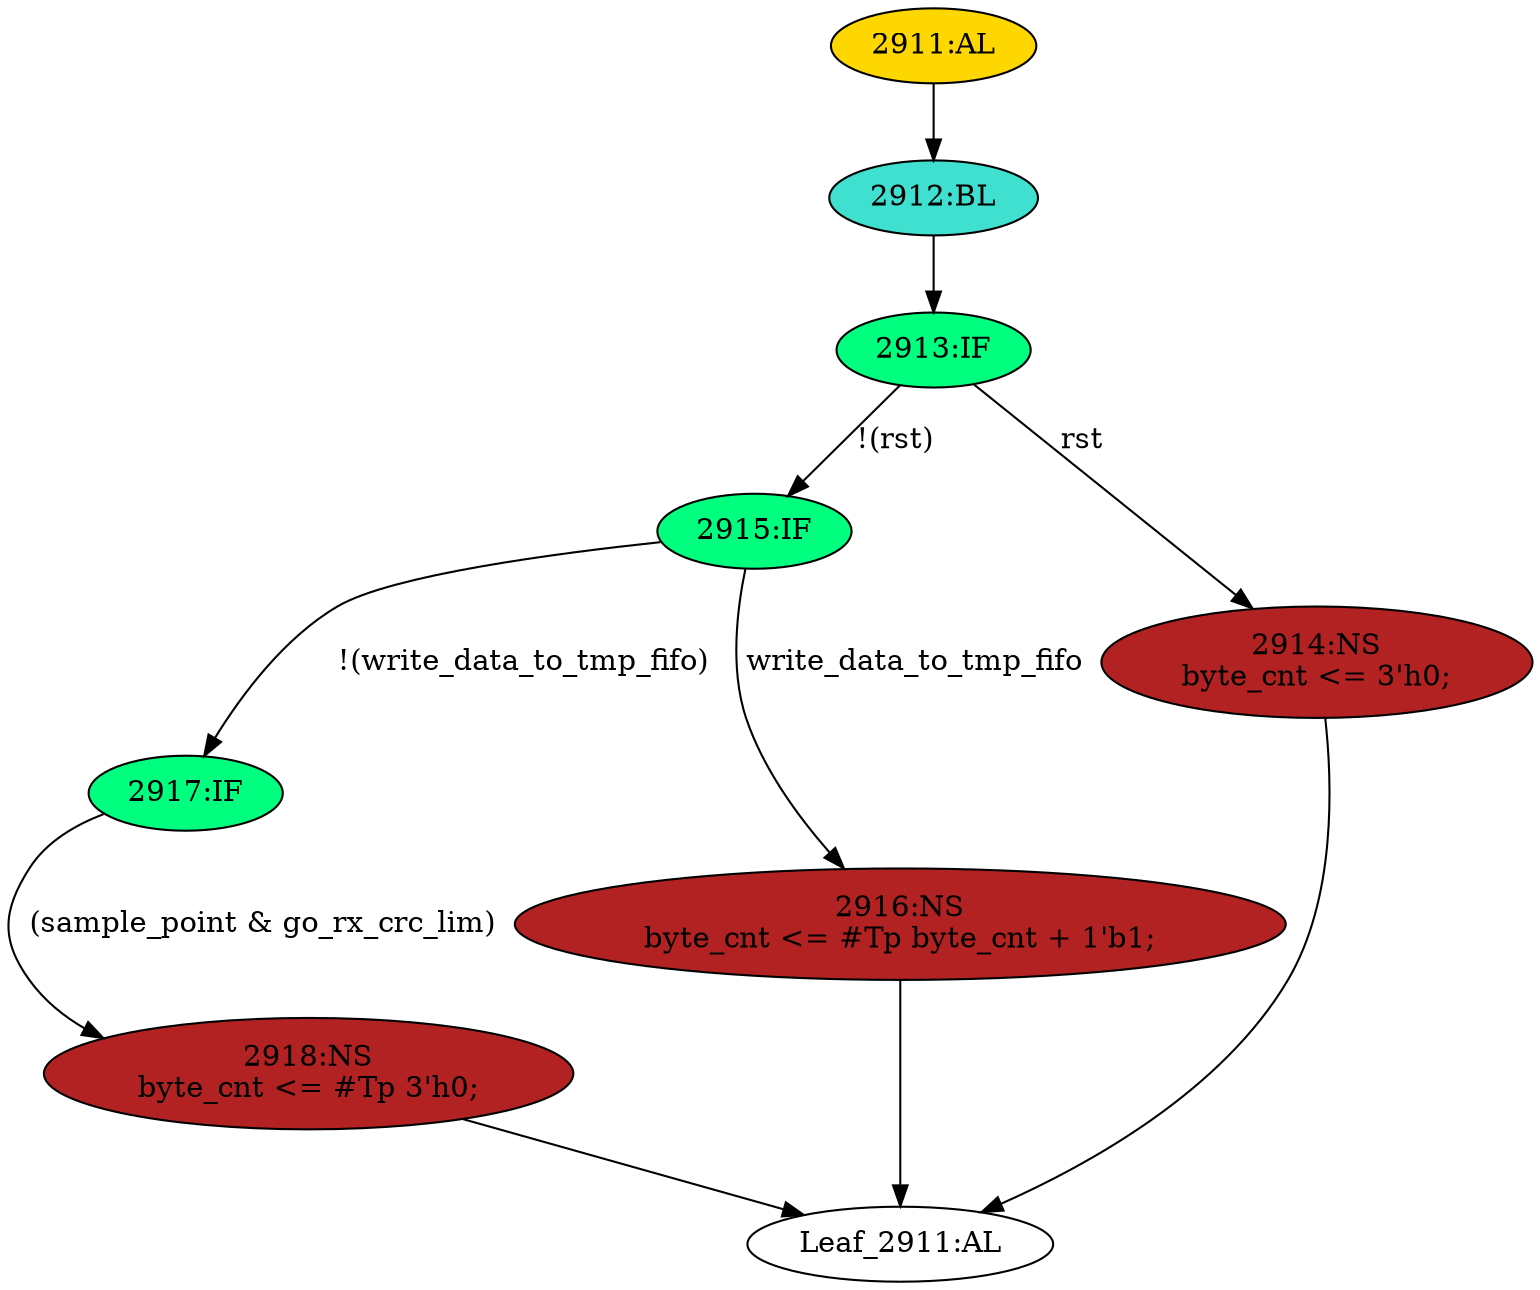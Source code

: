 strict digraph "" {
	node [label="\N"];
	"2912:BL"	 [ast="<pyverilog.vparser.ast.Block object at 0x7f44f6916a50>",
		fillcolor=turquoise,
		label="2912:BL",
		statements="[]",
		style=filled,
		typ=Block];
	"2913:IF"	 [ast="<pyverilog.vparser.ast.IfStatement object at 0x7f44f6916a90>",
		fillcolor=springgreen,
		label="2913:IF",
		statements="[]",
		style=filled,
		typ=IfStatement];
	"2912:BL" -> "2913:IF"	 [cond="[]",
		lineno=None];
	"2911:AL"	 [ast="<pyverilog.vparser.ast.Always object at 0x7f44f69252d0>",
		clk_sens=True,
		fillcolor=gold,
		label="2911:AL",
		sens="['clk', 'rst']",
		statements="[]",
		style=filled,
		typ=Always,
		use_var="['rst', 'write_data_to_tmp_fifo', 'byte_cnt', 'go_rx_crc_lim', 'sample_point']"];
	"2911:AL" -> "2912:BL"	 [cond="[]",
		lineno=None];
	"2918:NS"	 [ast="<pyverilog.vparser.ast.NonblockingSubstitution object at 0x7f44f6916b50>",
		fillcolor=firebrick,
		label="2918:NS
byte_cnt <= #Tp 3'h0;",
		statements="[<pyverilog.vparser.ast.NonblockingSubstitution object at 0x7f44f6916b50>]",
		style=filled,
		typ=NonblockingSubstitution];
	"Leaf_2911:AL"	 [def_var="['byte_cnt']",
		label="Leaf_2911:AL"];
	"2918:NS" -> "Leaf_2911:AL"	 [cond="[]",
		lineno=None];
	"2915:IF"	 [ast="<pyverilog.vparser.ast.IfStatement object at 0x7f44f6916ad0>",
		fillcolor=springgreen,
		label="2915:IF",
		statements="[]",
		style=filled,
		typ=IfStatement];
	"2917:IF"	 [ast="<pyverilog.vparser.ast.IfStatement object at 0x7f44f6916b10>",
		fillcolor=springgreen,
		label="2917:IF",
		statements="[]",
		style=filled,
		typ=IfStatement];
	"2915:IF" -> "2917:IF"	 [cond="['write_data_to_tmp_fifo']",
		label="!(write_data_to_tmp_fifo)",
		lineno=2915];
	"2916:NS"	 [ast="<pyverilog.vparser.ast.NonblockingSubstitution object at 0x7f44f6916e50>",
		fillcolor=firebrick,
		label="2916:NS
byte_cnt <= #Tp byte_cnt + 1'b1;",
		statements="[<pyverilog.vparser.ast.NonblockingSubstitution object at 0x7f44f6916e50>]",
		style=filled,
		typ=NonblockingSubstitution];
	"2915:IF" -> "2916:NS"	 [cond="['write_data_to_tmp_fifo']",
		label=write_data_to_tmp_fifo,
		lineno=2915];
	"2913:IF" -> "2915:IF"	 [cond="['rst']",
		label="!(rst)",
		lineno=2913];
	"2914:NS"	 [ast="<pyverilog.vparser.ast.NonblockingSubstitution object at 0x7f44f6925150>",
		fillcolor=firebrick,
		label="2914:NS
byte_cnt <= 3'h0;",
		statements="[<pyverilog.vparser.ast.NonblockingSubstitution object at 0x7f44f6925150>]",
		style=filled,
		typ=NonblockingSubstitution];
	"2913:IF" -> "2914:NS"	 [cond="['rst']",
		label=rst,
		lineno=2913];
	"2917:IF" -> "2918:NS"	 [cond="['sample_point', 'go_rx_crc_lim']",
		label="(sample_point & go_rx_crc_lim)",
		lineno=2917];
	"2914:NS" -> "Leaf_2911:AL"	 [cond="[]",
		lineno=None];
	"2916:NS" -> "Leaf_2911:AL"	 [cond="[]",
		lineno=None];
}

